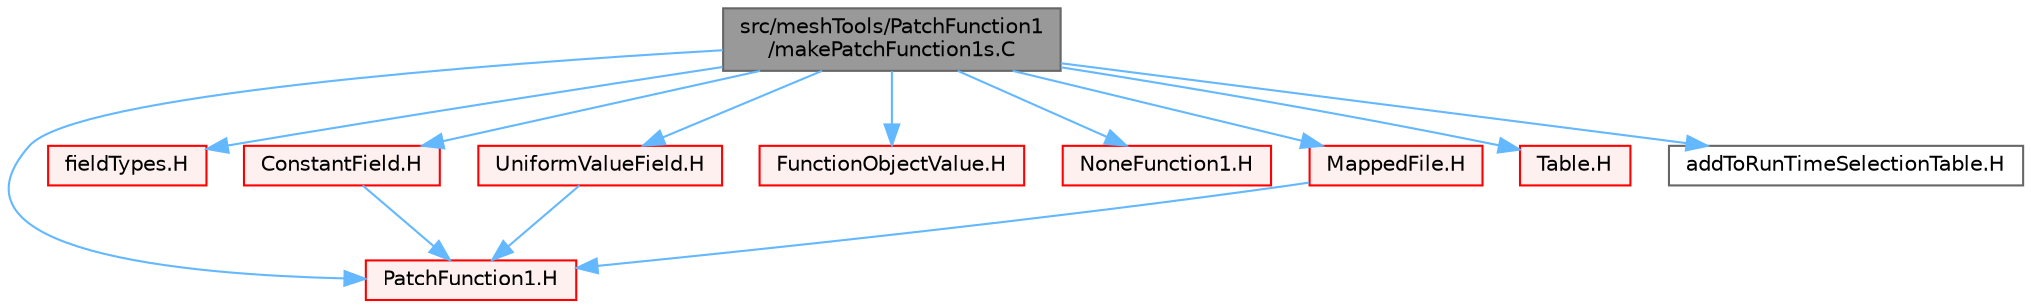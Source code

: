 digraph "src/meshTools/PatchFunction1/makePatchFunction1s.C"
{
 // LATEX_PDF_SIZE
  bgcolor="transparent";
  edge [fontname=Helvetica,fontsize=10,labelfontname=Helvetica,labelfontsize=10];
  node [fontname=Helvetica,fontsize=10,shape=box,height=0.2,width=0.4];
  Node1 [id="Node000001",label="src/meshTools/PatchFunction1\l/makePatchFunction1s.C",height=0.2,width=0.4,color="gray40", fillcolor="grey60", style="filled", fontcolor="black",tooltip=" "];
  Node1 -> Node2 [id="edge1_Node000001_Node000002",color="steelblue1",style="solid",tooltip=" "];
  Node2 [id="Node000002",label="PatchFunction1.H",height=0.2,width=0.4,color="red", fillcolor="#FFF0F0", style="filled",URL="$PatchFunction1_8H.html",tooltip=" "];
  Node1 -> Node222 [id="edge2_Node000001_Node000222",color="steelblue1",style="solid",tooltip=" "];
  Node222 [id="Node000222",label="fieldTypes.H",height=0.2,width=0.4,color="red", fillcolor="#FFF0F0", style="filled",URL="$fieldTypes_8H.html",tooltip=" "];
  Node1 -> Node264 [id="edge3_Node000001_Node000264",color="steelblue1",style="solid",tooltip=" "];
  Node264 [id="Node000264",label="ConstantField.H",height=0.2,width=0.4,color="red", fillcolor="#FFF0F0", style="filled",URL="$ConstantField_8H.html",tooltip=" "];
  Node264 -> Node2 [id="edge4_Node000264_Node000002",color="steelblue1",style="solid",tooltip=" "];
  Node1 -> Node266 [id="edge5_Node000001_Node000266",color="steelblue1",style="solid",tooltip=" "];
  Node266 [id="Node000266",label="UniformValueField.H",height=0.2,width=0.4,color="red", fillcolor="#FFF0F0", style="filled",URL="$UniformValueField_8H.html",tooltip=" "];
  Node266 -> Node2 [id="edge6_Node000266_Node000002",color="steelblue1",style="solid",tooltip=" "];
  Node1 -> Node268 [id="edge7_Node000001_Node000268",color="steelblue1",style="solid",tooltip=" "];
  Node268 [id="Node000268",label="FunctionObjectValue.H",height=0.2,width=0.4,color="red", fillcolor="#FFF0F0", style="filled",URL="$FunctionObjectValue_8H.html",tooltip=" "];
  Node1 -> Node270 [id="edge8_Node000001_Node000270",color="steelblue1",style="solid",tooltip=" "];
  Node270 [id="Node000270",label="NoneFunction1.H",height=0.2,width=0.4,color="red", fillcolor="#FFF0F0", style="filled",URL="$NoneFunction1_8H.html",tooltip=" "];
  Node1 -> Node271 [id="edge9_Node000001_Node000271",color="steelblue1",style="solid",tooltip=" "];
  Node271 [id="Node000271",label="MappedFile.H",height=0.2,width=0.4,color="red", fillcolor="#FFF0F0", style="filled",URL="$MappedFile_8H.html",tooltip=" "];
  Node271 -> Node2 [id="edge10_Node000271_Node000002",color="steelblue1",style="solid",tooltip=" "];
  Node1 -> Node314 [id="edge11_Node000001_Node000314",color="steelblue1",style="solid",tooltip=" "];
  Node314 [id="Node000314",label="Table.H",height=0.2,width=0.4,color="red", fillcolor="#FFF0F0", style="filled",URL="$Table_8H.html",tooltip=" "];
  Node1 -> Node317 [id="edge12_Node000001_Node000317",color="steelblue1",style="solid",tooltip=" "];
  Node317 [id="Node000317",label="addToRunTimeSelectionTable.H",height=0.2,width=0.4,color="grey40", fillcolor="white", style="filled",URL="$addToRunTimeSelectionTable_8H.html",tooltip="Macros for easy insertion into run-time selection tables."];
}
